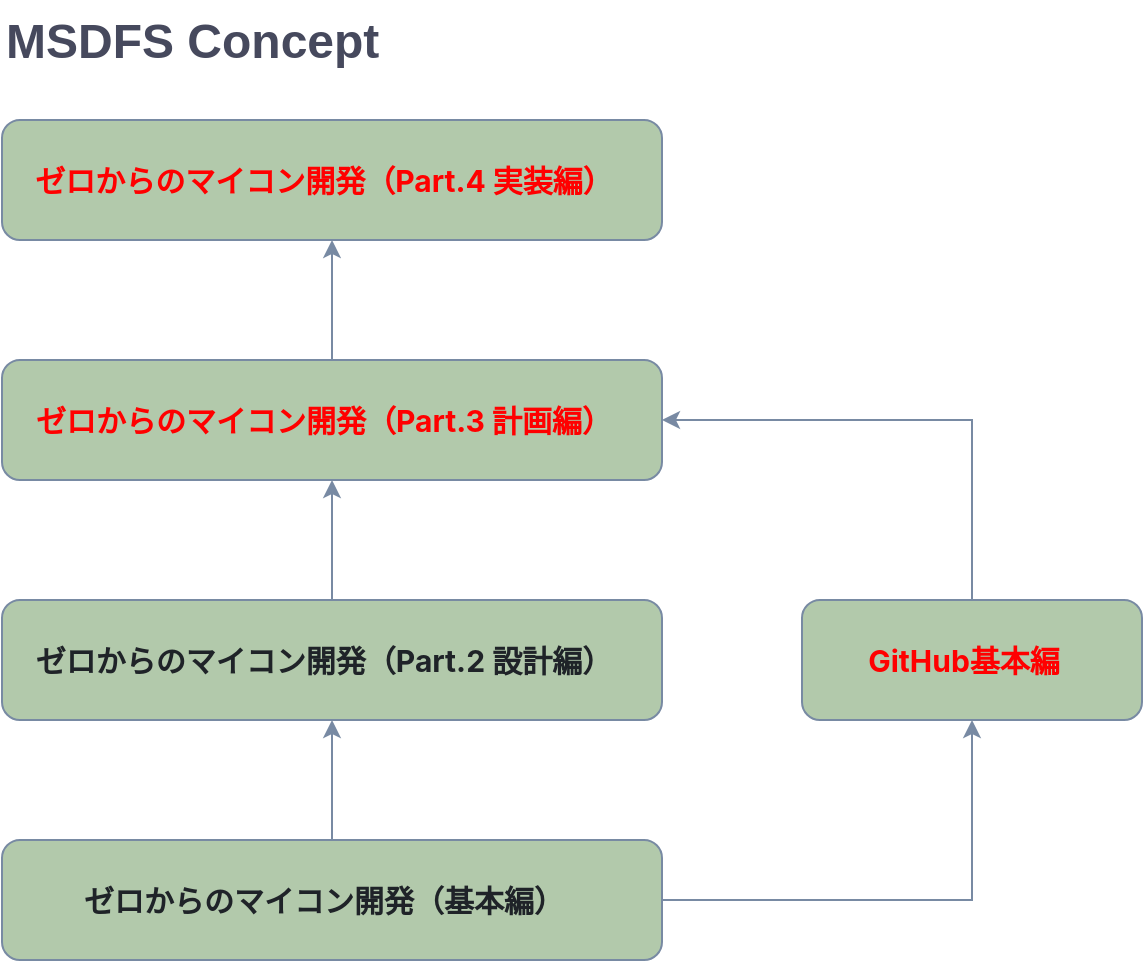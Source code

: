 <mxfile version="28.0.6" pages="3">
  <diagram name="Concept" id="gyDN8xmJq9cGO3GvEnbL">
    <mxGraphModel dx="1426" dy="841" grid="1" gridSize="10" guides="1" tooltips="1" connect="1" arrows="1" fold="1" page="1" pageScale="1" pageWidth="1100" pageHeight="850" background="none" math="0" shadow="0">
      <root>
        <mxCell id="iCJ9TH8GzqM0QcMqVKSq-0" />
        <mxCell id="iCJ9TH8GzqM0QcMqVKSq-1" parent="iCJ9TH8GzqM0QcMqVKSq-0" />
        <mxCell id="iCJ9TH8GzqM0QcMqVKSq-10" value="&lt;h1 style=&quot;margin-top: 0px;&quot;&gt;MSDFS Concept&lt;/h1&gt;" style="text;html=1;whiteSpace=wrap;overflow=hidden;rounded=1;labelBackgroundColor=none;fontColor=#46495D;" vertex="1" parent="iCJ9TH8GzqM0QcMqVKSq-1">
          <mxGeometry x="40" y="20" width="380" height="50" as="geometry" />
        </mxCell>
        <mxCell id="RgOVxA6ob6zA1to62i2F-9" value="" style="edgeStyle=orthogonalEdgeStyle;rounded=0;orthogonalLoop=1;jettySize=auto;html=1;strokeColor=#788AA3;fontColor=#46495D;fillColor=#B2C9AB;" edge="1" parent="iCJ9TH8GzqM0QcMqVKSq-1" source="RgOVxA6ob6zA1to62i2F-2" target="RgOVxA6ob6zA1to62i2F-3">
          <mxGeometry relative="1" as="geometry" />
        </mxCell>
        <mxCell id="RgOVxA6ob6zA1to62i2F-12" value="" style="edgeStyle=orthogonalEdgeStyle;rounded=0;orthogonalLoop=1;jettySize=auto;html=1;strokeColor=#788AA3;fontColor=#46495D;fillColor=#B2C9AB;" edge="1" parent="iCJ9TH8GzqM0QcMqVKSq-1" source="RgOVxA6ob6zA1to62i2F-2" target="RgOVxA6ob6zA1to62i2F-7">
          <mxGeometry relative="1" as="geometry" />
        </mxCell>
        <mxCell id="RgOVxA6ob6zA1to62i2F-2" value="&lt;h2 class=&quot;Box-sc-g0xbh4-0 gDzpXv prc-PageHeader-Title-LKOsd HeaderViewer-module__PageHeader_Title--FtJ26 prc-Heading-Heading-6CmGO&quot; data-component=&quot;PH_Title&quot; data-hidden=&quot;false&quot; style=&quot;box-sizing: border-box; margin: 0px; order: 1; line-height: 1.429; color: rgb(31, 35, 40); font-family: -apple-system, BlinkMacSystemFont, &amp;quot;Segoe UI&amp;quot;, &amp;quot;Noto Sans&amp;quot;, Helvetica, Arial, sans-serif, &amp;quot;Apple Color Emoji&amp;quot;, &amp;quot;Segoe UI Emoji&amp;quot;; text-align: start; --custom-font-size: 2rem;&quot;&gt;&lt;bdi class=&quot;Box-sc-g0xbh4-0 hjDqIa markdown-title HeaderViewer-module__VerifiedHTMLBox--EQCNM&quot; data-testid=&quot;issue-title&quot; style=&quot;box-sizing: border-box; display: inline; word-break: break-word; margin-right: 8px;&quot;&gt;ゼロからのマイコン開発（基本編）&lt;/bdi&gt;&lt;/h2&gt;" style="rounded=1;whiteSpace=wrap;html=1;fontSize=10;fillColor=#B2C9AB;strokeColor=#788AA3;labelBackgroundColor=none;fontColor=#46495D;fontStyle=1" vertex="1" parent="iCJ9TH8GzqM0QcMqVKSq-1">
          <mxGeometry x="40" y="440" width="330" height="60" as="geometry" />
        </mxCell>
        <mxCell id="RgOVxA6ob6zA1to62i2F-10" value="" style="edgeStyle=orthogonalEdgeStyle;rounded=0;orthogonalLoop=1;jettySize=auto;html=1;strokeColor=#788AA3;fontColor=#46495D;fillColor=#B2C9AB;" edge="1" parent="iCJ9TH8GzqM0QcMqVKSq-1" source="RgOVxA6ob6zA1to62i2F-3" target="RgOVxA6ob6zA1to62i2F-4">
          <mxGeometry relative="1" as="geometry" />
        </mxCell>
        <mxCell id="RgOVxA6ob6zA1to62i2F-3" value="&lt;h2 class=&quot;Box-sc-g0xbh4-0 gDzpXv prc-PageHeader-Title-LKOsd HeaderViewer-module__PageHeader_Title--FtJ26 prc-Heading-Heading-6CmGO&quot; data-component=&quot;PH_Title&quot; data-hidden=&quot;false&quot; style=&quot;box-sizing: border-box; margin: 0px; order: 1; line-height: 1.429; color: rgb(31, 35, 40); font-family: -apple-system, BlinkMacSystemFont, &amp;quot;Segoe UI&amp;quot;, &amp;quot;Noto Sans&amp;quot;, Helvetica, Arial, sans-serif, &amp;quot;Apple Color Emoji&amp;quot;, &amp;quot;Segoe UI Emoji&amp;quot;; text-align: start; --custom-font-size: 2rem;&quot;&gt;&lt;bdi class=&quot;Box-sc-g0xbh4-0 hjDqIa markdown-title HeaderViewer-module__VerifiedHTMLBox--EQCNM&quot; data-testid=&quot;issue-title&quot; style=&quot;box-sizing: border-box; display: inline; word-break: break-word; margin-right: 8px;&quot;&gt;ゼロからのマイコン開発（Part.2 設計編）&lt;/bdi&gt;&lt;/h2&gt;" style="rounded=1;whiteSpace=wrap;html=1;fontSize=10;fillColor=#B2C9AB;strokeColor=#788AA3;labelBackgroundColor=none;fontColor=#46495D;fontStyle=1" vertex="1" parent="iCJ9TH8GzqM0QcMqVKSq-1">
          <mxGeometry x="40" y="320" width="330" height="60" as="geometry" />
        </mxCell>
        <mxCell id="RgOVxA6ob6zA1to62i2F-11" value="" style="edgeStyle=orthogonalEdgeStyle;rounded=0;orthogonalLoop=1;jettySize=auto;html=1;strokeColor=#788AA3;fontColor=#46495D;fillColor=#B2C9AB;" edge="1" parent="iCJ9TH8GzqM0QcMqVKSq-1" source="RgOVxA6ob6zA1to62i2F-4" target="RgOVxA6ob6zA1to62i2F-5">
          <mxGeometry relative="1" as="geometry" />
        </mxCell>
        <mxCell id="RgOVxA6ob6zA1to62i2F-4" value="&lt;h2 style=&quot;box-sizing: border-box; margin: 0px; order: 1; line-height: 1.429; font-family: -apple-system, BlinkMacSystemFont, &amp;quot;Segoe UI&amp;quot;, &amp;quot;Noto Sans&amp;quot;, Helvetica, Arial, sans-serif, &amp;quot;Apple Color Emoji&amp;quot;, &amp;quot;Segoe UI Emoji&amp;quot;; text-align: start; --custom-font-size: 2rem;&quot; data-hidden=&quot;false&quot; data-component=&quot;PH_Title&quot; class=&quot;Box-sc-g0xbh4-0 gDzpXv prc-PageHeader-Title-LKOsd HeaderViewer-module__PageHeader_Title--FtJ26 prc-Heading-Heading-6CmGO&quot;&gt;&lt;bdi style=&quot;box-sizing: border-box; display: inline; word-break: break-word; margin-right: 8px;&quot; data-testid=&quot;issue-title&quot; class=&quot;Box-sc-g0xbh4-0 hjDqIa markdown-title HeaderViewer-module__VerifiedHTMLBox--EQCNM&quot;&gt;ゼロからのマイコン開発（Part.3 計画編）&lt;/bdi&gt;&lt;/h2&gt;" style="rounded=1;whiteSpace=wrap;html=1;fontSize=10;fillColor=#B2C9AB;strokeColor=#788AA3;labelBackgroundColor=none;fontColor=#FF0000;fontStyle=1" vertex="1" parent="iCJ9TH8GzqM0QcMqVKSq-1">
          <mxGeometry x="40" y="200" width="330" height="60" as="geometry" />
        </mxCell>
        <mxCell id="RgOVxA6ob6zA1to62i2F-5" value="&lt;h2 class=&quot;Box-sc-g0xbh4-0 gDzpXv prc-PageHeader-Title-LKOsd HeaderViewer-module__PageHeader_Title--FtJ26 prc-Heading-Heading-6CmGO&quot; data-component=&quot;PH_Title&quot; data-hidden=&quot;false&quot; style=&quot;box-sizing: border-box; margin: 0px; order: 1; line-height: 1.429; font-family: -apple-system, BlinkMacSystemFont, &amp;quot;Segoe UI&amp;quot;, &amp;quot;Noto Sans&amp;quot;, Helvetica, Arial, sans-serif, &amp;quot;Apple Color Emoji&amp;quot;, &amp;quot;Segoe UI Emoji&amp;quot;; text-align: start; --custom-font-size: 2rem;&quot;&gt;&lt;bdi class=&quot;Box-sc-g0xbh4-0 hjDqIa markdown-title HeaderViewer-module__VerifiedHTMLBox--EQCNM&quot; data-testid=&quot;issue-title&quot; style=&quot;box-sizing: border-box; display: inline; word-break: break-word; margin-right: 8px;&quot;&gt;ゼロからのマイコン開発（Part.4 実装編）&lt;/bdi&gt;&lt;/h2&gt;" style="rounded=1;whiteSpace=wrap;html=1;fontSize=10;fillColor=#B2C9AB;strokeColor=#788AA3;labelBackgroundColor=none;fontColor=#FF0000;fontStyle=1" vertex="1" parent="iCJ9TH8GzqM0QcMqVKSq-1">
          <mxGeometry x="40" y="80" width="330" height="60" as="geometry" />
        </mxCell>
        <mxCell id="RgOVxA6ob6zA1to62i2F-14" style="edgeStyle=orthogonalEdgeStyle;rounded=0;orthogonalLoop=1;jettySize=auto;html=1;entryX=1;entryY=0.5;entryDx=0;entryDy=0;strokeColor=#788AA3;fontColor=#46495D;fillColor=#B2C9AB;" edge="1" parent="iCJ9TH8GzqM0QcMqVKSq-1" source="RgOVxA6ob6zA1to62i2F-7" target="RgOVxA6ob6zA1to62i2F-4">
          <mxGeometry relative="1" as="geometry">
            <Array as="points">
              <mxPoint x="525" y="230" />
            </Array>
          </mxGeometry>
        </mxCell>
        <mxCell id="RgOVxA6ob6zA1to62i2F-7" value="&lt;h2 style=&quot;box-sizing: border-box; margin: 0px; order: 1; line-height: 1.429; font-family: -apple-system, BlinkMacSystemFont, &amp;quot;Segoe UI&amp;quot;, &amp;quot;Noto Sans&amp;quot;, Helvetica, Arial, sans-serif, &amp;quot;Apple Color Emoji&amp;quot;, &amp;quot;Segoe UI Emoji&amp;quot;; text-align: start; --custom-font-size: 2rem;&quot; data-hidden=&quot;false&quot; data-component=&quot;PH_Title&quot; class=&quot;Box-sc-g0xbh4-0 gDzpXv prc-PageHeader-Title-LKOsd HeaderViewer-module__PageHeader_Title--FtJ26 prc-Heading-Heading-6CmGO&quot;&gt;&lt;bdi style=&quot;box-sizing: border-box; display: inline; word-break: break-word; margin-right: 8px;&quot; data-testid=&quot;issue-title&quot; class=&quot;Box-sc-g0xbh4-0 hjDqIa markdown-title HeaderViewer-module__VerifiedHTMLBox--EQCNM&quot;&gt;GitHub基本編&lt;/bdi&gt;&lt;/h2&gt;" style="rounded=1;whiteSpace=wrap;html=1;fontSize=10;fillColor=#B2C9AB;strokeColor=#788AA3;labelBackgroundColor=none;fontColor=#FF0000;fontStyle=1" vertex="1" parent="iCJ9TH8GzqM0QcMqVKSq-1">
          <mxGeometry x="440" y="320" width="170" height="60" as="geometry" />
        </mxCell>
      </root>
    </mxGraphModel>
  </diagram>
  <diagram name="HCD" id="13e1069c-82ec-6db2-03f1-153e76fe0fe0">
    <mxGraphModel dx="1426" dy="841" grid="1" gridSize="10" guides="1" tooltips="1" connect="1" arrows="1" fold="1" page="1" pageScale="1" pageWidth="1100" pageHeight="850" background="none" math="0" shadow="0">
      <root>
        <mxCell id="0" />
        <mxCell id="1" parent="0" />
        <mxCell id="c04L4ZITfjTPw2QW9u5T-43" value="&lt;h1 style=&quot;margin-top: 0px;&quot;&gt;MCU Hardware Concept Model&lt;/h1&gt;" style="text;html=1;whiteSpace=wrap;overflow=hidden;rounded=0;" parent="1" vertex="1">
          <mxGeometry x="40" y="20" width="380" height="50" as="geometry" />
        </mxCell>
        <mxCell id="vPWLyh52lt6zzSOhZWYh-5" value="" style="edgeStyle=orthogonalEdgeStyle;rounded=0;orthogonalLoop=1;jettySize=auto;html=1;startArrow=block;startFill=1;endArrow=block;endFill=1;" parent="1" source="vPWLyh52lt6zzSOhZWYh-1" target="vPWLyh52lt6zzSOhZWYh-3" edge="1">
          <mxGeometry relative="1" as="geometry" />
        </mxCell>
        <mxCell id="vPWLyh52lt6zzSOhZWYh-1" value="MCU" style="shape=folder;fontStyle=1;tabWidth=110;tabHeight=30;tabPosition=left;html=1;boundedLbl=1;labelInHeader=1;container=1;collapsible=0;recursiveResize=0;whiteSpace=wrap;" parent="1" vertex="1">
          <mxGeometry x="40" y="80" width="160" height="100" as="geometry" />
        </mxCell>
        <mxCell id="vPWLyh52lt6zzSOhZWYh-2" value="ARM CoreM0+" style="html=1;whiteSpace=wrap;" parent="vPWLyh52lt6zzSOhZWYh-1" vertex="1">
          <mxGeometry width="110" height="30" relative="1" as="geometry">
            <mxPoint x="24" y="50" as="offset" />
          </mxGeometry>
        </mxCell>
        <mxCell id="vPWLyh52lt6zzSOhZWYh-12" value="" style="edgeStyle=orthogonalEdgeStyle;rounded=0;orthogonalLoop=1;jettySize=auto;html=1;startArrow=block;startFill=1;endArrow=block;endFill=1;" parent="1" source="vPWLyh52lt6zzSOhZWYh-3" target="vPWLyh52lt6zzSOhZWYh-8" edge="1">
          <mxGeometry relative="1" as="geometry" />
        </mxCell>
        <mxCell id="vPWLyh52lt6zzSOhZWYh-3" value="Memory" style="shape=folder;fontStyle=1;tabWidth=110;tabHeight=30;tabPosition=left;html=1;boundedLbl=1;labelInHeader=1;container=1;collapsible=0;recursiveResize=0;whiteSpace=wrap;" parent="1" vertex="1">
          <mxGeometry x="320" y="80" width="160" height="180" as="geometry" />
        </mxCell>
        <mxCell id="vPWLyh52lt6zzSOhZWYh-4" value="Register" style="html=1;whiteSpace=wrap;" parent="vPWLyh52lt6zzSOhZWYh-3" vertex="1">
          <mxGeometry width="110" height="30" relative="1" as="geometry">
            <mxPoint x="24" y="50" as="offset" />
          </mxGeometry>
        </mxCell>
        <mxCell id="vPWLyh52lt6zzSOhZWYh-6" value="SRAM" style="html=1;whiteSpace=wrap;" parent="vPWLyh52lt6zzSOhZWYh-3" vertex="1">
          <mxGeometry width="110" height="30" relative="1" as="geometry">
            <mxPoint x="24" y="90" as="offset" />
          </mxGeometry>
        </mxCell>
        <mxCell id="vPWLyh52lt6zzSOhZWYh-7" value="FLASH" style="html=1;whiteSpace=wrap;" parent="vPWLyh52lt6zzSOhZWYh-3" vertex="1">
          <mxGeometry width="110" height="30" relative="1" as="geometry">
            <mxPoint x="24" y="130" as="offset" />
          </mxGeometry>
        </mxCell>
        <mxCell id="vPWLyh52lt6zzSOhZWYh-8" value="Peripherals" style="shape=folder;fontStyle=1;tabWidth=110;tabHeight=30;tabPosition=left;html=1;boundedLbl=1;labelInHeader=1;container=1;collapsible=0;recursiveResize=0;whiteSpace=wrap;" parent="1" vertex="1">
          <mxGeometry x="600" y="80" width="160" height="180" as="geometry" />
        </mxCell>
        <mxCell id="vPWLyh52lt6zzSOhZWYh-9" value="GPIO" style="html=1;whiteSpace=wrap;" parent="vPWLyh52lt6zzSOhZWYh-8" vertex="1">
          <mxGeometry width="110" height="30" relative="1" as="geometry">
            <mxPoint x="24" y="50" as="offset" />
          </mxGeometry>
        </mxCell>
        <mxCell id="vPWLyh52lt6zzSOhZWYh-10" value="TIM" style="html=1;whiteSpace=wrap;" parent="vPWLyh52lt6zzSOhZWYh-8" vertex="1">
          <mxGeometry width="110" height="30" relative="1" as="geometry">
            <mxPoint x="24" y="90" as="offset" />
          </mxGeometry>
        </mxCell>
        <mxCell id="vPWLyh52lt6zzSOhZWYh-11" value="UART" style="html=1;whiteSpace=wrap;" parent="vPWLyh52lt6zzSOhZWYh-8" vertex="1">
          <mxGeometry width="110" height="30" relative="1" as="geometry">
            <mxPoint x="24" y="130" as="offset" />
          </mxGeometry>
        </mxCell>
        <mxCell id="vPWLyh52lt6zzSOhZWYh-13" value="" style="edgeStyle=orthogonalEdgeStyle;rounded=0;orthogonalLoop=1;jettySize=auto;html=1;startArrow=block;startFill=1;endArrow=block;endFill=1;" parent="1" edge="1">
          <mxGeometry relative="1" as="geometry">
            <mxPoint x="40" y="280" as="sourcePoint" />
            <mxPoint x="300" y="280" as="targetPoint" />
          </mxGeometry>
        </mxCell>
        <mxCell id="vPWLyh52lt6zzSOhZWYh-14" value="BUS, e.g., IOPORT,AHB, APB, System, DMA." style="text;html=1;align=center;verticalAlign=middle;whiteSpace=wrap;rounded=0;" parent="1" vertex="1">
          <mxGeometry x="40" y="290" width="270" height="30" as="geometry" />
        </mxCell>
      </root>
    </mxGraphModel>
  </diagram>
  <diagram name="SCD" id="J-Bd_j0rxy2oPNWF3FvJ">
    <mxGraphModel dx="1434" dy="844" grid="1" gridSize="10" guides="1" tooltips="1" connect="1" arrows="1" fold="1" page="1" pageScale="1" pageWidth="1100" pageHeight="850" background="none" math="0" shadow="0">
      <root>
        <mxCell id="t-YoSb7FIt-wNIy6U0vz-0" />
        <mxCell id="t-YoSb7FIt-wNIy6U0vz-1" parent="t-YoSb7FIt-wNIy6U0vz-0" />
        <mxCell id="t-YoSb7FIt-wNIy6U0vz-2" value="Memory" style="shape=umlLifeline;perimeter=lifelinePerimeter;whiteSpace=wrap;html=1;container=1;collapsible=0;recursiveResize=0;outlineConnect=0;rounded=1;shadow=0;comic=0;labelBackgroundColor=none;strokeWidth=1;fontFamily=Verdana;fontSize=12;align=center;" vertex="1" parent="t-YoSb7FIt-wNIy6U0vz-1">
          <mxGeometry x="360" y="122" width="100" height="219" as="geometry" />
        </mxCell>
        <mxCell id="t-YoSb7FIt-wNIy6U0vz-20" value="" style="html=1;points=[];perimeter=orthogonalPerimeter;rounded=0;shadow=0;comic=0;labelBackgroundColor=none;strokeWidth=1;fontFamily=Verdana;fontSize=12;align=center;" vertex="1" parent="t-YoSb7FIt-wNIy6U0vz-2">
          <mxGeometry x="45" y="81" width="10" height="21" as="geometry" />
        </mxCell>
        <mxCell id="t-YoSb7FIt-wNIy6U0vz-3" value="GPIOF" style="shape=umlLifeline;perimeter=lifelinePerimeter;whiteSpace=wrap;html=1;container=1;collapsible=0;recursiveResize=0;outlineConnect=0;rounded=1;shadow=0;comic=0;labelBackgroundColor=none;strokeWidth=1;fontFamily=Verdana;fontSize=12;align=center;" vertex="1" parent="t-YoSb7FIt-wNIy6U0vz-1">
          <mxGeometry x="591" y="122" width="100" height="219" as="geometry" />
        </mxCell>
        <mxCell id="t-YoSb7FIt-wNIy6U0vz-11" value="Update [0x5000 1400 - 17FF]" style="endArrow=none;endFill=0;endSize=12;html=1;rounded=0;exitX=0.5;exitY=0.933;exitDx=0;exitDy=0;exitPerimeter=0;startFill=0;" edge="1" parent="t-YoSb7FIt-wNIy6U0vz-3">
          <mxGeometry x="0.003" width="160" relative="1" as="geometry">
            <mxPoint x="49" y="136" as="sourcePoint" />
            <mxPoint x="-176" y="136.01" as="targetPoint" />
            <mxPoint as="offset" />
          </mxGeometry>
        </mxCell>
        <mxCell id="YYZ_FA172tAhD1S2uNox-22" value="" style="html=1;points=[];perimeter=orthogonalPerimeter;rounded=0;shadow=0;comic=0;labelBackgroundColor=none;strokeWidth=1;fontFamily=Verdana;fontSize=12;align=center;" vertex="1" parent="t-YoSb7FIt-wNIy6U0vz-3">
          <mxGeometry x="45" y="124" width="10" height="21" as="geometry" />
        </mxCell>
        <mxCell id="t-YoSb7FIt-wNIy6U0vz-8" value="MCU" style="shape=umlLifeline;perimeter=lifelinePerimeter;whiteSpace=wrap;html=1;container=1;collapsible=0;recursiveResize=0;outlineConnect=0;rounded=1;shadow=0;comic=0;labelBackgroundColor=none;strokeWidth=1;fontFamily=Verdana;fontSize=12;align=center;" vertex="1" parent="t-YoSb7FIt-wNIy6U0vz-1">
          <mxGeometry x="79" y="122" width="100" height="219" as="geometry" />
        </mxCell>
        <mxCell id="YYZ_FA172tAhD1S2uNox-2" value="" style="html=1;points=[[0,0,0,0,5],[0,1,0,0,-5],[1,0,0,0,5],[1,1,0,0,-5]];perimeter=orthogonalPerimeter;outlineConnect=0;targetShapes=umlLifeline;portConstraint=eastwest;newEdgeStyle={&quot;curved&quot;:0,&quot;rounded&quot;:0};" vertex="1" parent="t-YoSb7FIt-wNIy6U0vz-8">
          <mxGeometry x="45" y="68" width="10" height="42" as="geometry" />
        </mxCell>
        <mxCell id="YYZ_FA172tAhD1S2uNox-3" value="dispatch" style="html=1;verticalAlign=bottom;startArrow=oval;endArrow=block;startSize=8;curved=0;rounded=0;entryX=0;entryY=0;entryDx=0;entryDy=5;" edge="1" target="YYZ_FA172tAhD1S2uNox-2" parent="t-YoSb7FIt-wNIy6U0vz-8">
          <mxGeometry relative="1" as="geometry">
            <mxPoint x="-25" y="73" as="sourcePoint" />
          </mxGeometry>
        </mxCell>
        <mxCell id="t-YoSb7FIt-wNIy6U0vz-24" value="&lt;h1 style=&quot;margin-top: 0px;&quot;&gt;MCU Software Concept Model&lt;/h1&gt;" style="text;html=1;whiteSpace=wrap;overflow=hidden;rounded=0;" vertex="1" parent="t-YoSb7FIt-wNIy6U0vz-1">
          <mxGeometry x="40" y="20" width="380" height="50" as="geometry" />
        </mxCell>
        <mxCell id="YYZ_FA172tAhD1S2uNox-0" value="&lt;font&gt;- Polling (main, thread, 非同期)&lt;/font&gt;" style="text;html=1;align=left;verticalAlign=middle;whiteSpace=wrap;rounded=0;fontStyle=1;fontSize=15;" vertex="1" parent="t-YoSb7FIt-wNIy6U0vz-1">
          <mxGeometry x="40" y="81" width="360" height="30" as="geometry" />
        </mxCell>
        <mxCell id="YYZ_FA172tAhD1S2uNox-1" value="&lt;font&gt;- ISR (割り込み, handler, 同期)&lt;/font&gt;" style="text;html=1;align=left;verticalAlign=middle;whiteSpace=wrap;rounded=0;fontStyle=1;fontSize=15;" vertex="1" parent="t-YoSb7FIt-wNIy6U0vz-1">
          <mxGeometry x="40" y="361" width="380" height="30" as="geometry" />
        </mxCell>
        <mxCell id="YYZ_FA172tAhD1S2uNox-9" value="Read [0x5000 1400 - 17FF]" style="endArrow=block;dashed=1;endFill=0;endSize=12;html=1;rounded=0;" edge="1" parent="t-YoSb7FIt-wNIy6U0vz-1">
          <mxGeometry x="-0.063" y="10" width="160" relative="1" as="geometry">
            <mxPoint x="134" y="202" as="sourcePoint" />
            <mxPoint x="409" y="202" as="targetPoint" />
            <mxPoint as="offset" />
          </mxGeometry>
        </mxCell>
        <mxCell id="YYZ_FA172tAhD1S2uNox-10" value="Memory" style="shape=umlLifeline;perimeter=lifelinePerimeter;whiteSpace=wrap;html=1;container=1;collapsible=0;recursiveResize=0;outlineConnect=0;rounded=1;shadow=0;comic=0;labelBackgroundColor=none;strokeWidth=1;fontFamily=Verdana;fontSize=12;align=center;" vertex="1" parent="t-YoSb7FIt-wNIy6U0vz-1">
          <mxGeometry x="360" y="401" width="100" height="240" as="geometry" />
        </mxCell>
        <mxCell id="YYZ_FA172tAhD1S2uNox-11" value="" style="html=1;points=[];perimeter=orthogonalPerimeter;rounded=0;shadow=0;comic=0;labelBackgroundColor=none;strokeWidth=1;fontFamily=Verdana;fontSize=12;align=center;" vertex="1" parent="YYZ_FA172tAhD1S2uNox-10">
          <mxGeometry x="45" y="122" width="10" height="21" as="geometry" />
        </mxCell>
        <mxCell id="YYZ_FA172tAhD1S2uNox-42" value="TIM7 ISR [0x0000_0088]" style="endArrow=none;endFill=1;endSize=12;html=1;rounded=0;exitX=0.5;exitY=0.933;exitDx=0;exitDy=0;exitPerimeter=0;startFill=0;" edge="1" parent="YYZ_FA172tAhD1S2uNox-10">
          <mxGeometry x="0.003" width="160" relative="1" as="geometry">
            <mxPoint x="276" y="200" as="sourcePoint" />
            <mxPoint x="51" y="200.01" as="targetPoint" />
            <mxPoint as="offset" />
          </mxGeometry>
        </mxCell>
        <mxCell id="YYZ_FA172tAhD1S2uNox-13" value="TIM7" style="shape=umlLifeline;perimeter=lifelinePerimeter;whiteSpace=wrap;html=1;container=1;collapsible=0;recursiveResize=0;outlineConnect=0;rounded=1;shadow=0;comic=0;labelBackgroundColor=none;strokeWidth=1;fontFamily=Verdana;fontSize=12;align=center;" vertex="1" parent="t-YoSb7FIt-wNIy6U0vz-1">
          <mxGeometry x="591" y="401" width="100" height="240" as="geometry" />
        </mxCell>
        <mxCell id="YYZ_FA172tAhD1S2uNox-14" value="Timer Expired" style="endArrow=none;endFill=1;endSize=12;html=1;rounded=0;exitX=0.5;exitY=0.933;exitDx=0;exitDy=0;exitPerimeter=0;startFill=0;" edge="1" parent="YYZ_FA172tAhD1S2uNox-13">
          <mxGeometry x="0.003" width="160" relative="1" as="geometry">
            <mxPoint x="49" y="178" as="sourcePoint" />
            <mxPoint x="-176" y="178.01" as="targetPoint" />
            <mxPoint as="offset" />
          </mxGeometry>
        </mxCell>
        <mxCell id="YYZ_FA172tAhD1S2uNox-21" value="Start [0x5000 1400 - 17FF]" style="endArrow=none;endFill=1;endSize=12;html=1;rounded=0;exitX=0.5;exitY=0.933;exitDx=0;exitDy=0;exitPerimeter=0;startFill=0;" edge="1" parent="YYZ_FA172tAhD1S2uNox-13">
          <mxGeometry x="0.003" width="160" relative="1" as="geometry">
            <mxPoint x="49" y="132" as="sourcePoint" />
            <mxPoint x="-176" y="132.01" as="targetPoint" />
            <mxPoint as="offset" />
          </mxGeometry>
        </mxCell>
        <mxCell id="YYZ_FA172tAhD1S2uNox-23" value="" style="html=1;points=[];perimeter=orthogonalPerimeter;rounded=0;shadow=0;comic=0;labelBackgroundColor=none;strokeWidth=1;fontFamily=Verdana;fontSize=12;align=center;" vertex="1" parent="YYZ_FA172tAhD1S2uNox-13">
          <mxGeometry x="45" y="126" width="10" height="21" as="geometry" />
        </mxCell>
        <mxCell id="YYZ_FA172tAhD1S2uNox-35" value="" style="html=1;points=[];perimeter=orthogonalPerimeter;rounded=0;shadow=0;comic=0;labelBackgroundColor=none;strokeWidth=1;fontFamily=Verdana;fontSize=12;align=center;" vertex="1" parent="YYZ_FA172tAhD1S2uNox-13">
          <mxGeometry x="45" y="171" width="10" height="39" as="geometry" />
        </mxCell>
        <mxCell id="YYZ_FA172tAhD1S2uNox-15" value="MCU" style="shape=umlLifeline;perimeter=lifelinePerimeter;whiteSpace=wrap;html=1;container=1;collapsible=0;recursiveResize=0;outlineConnect=0;rounded=1;shadow=0;comic=0;labelBackgroundColor=none;strokeWidth=1;fontFamily=Verdana;fontSize=12;align=center;" vertex="1" parent="t-YoSb7FIt-wNIy6U0vz-1">
          <mxGeometry x="79" y="401" width="100" height="240" as="geometry" />
        </mxCell>
        <mxCell id="YYZ_FA172tAhD1S2uNox-16" value="" style="html=1;points=[[0,0,0,0,5],[0,1,0,0,-5],[1,0,0,0,5],[1,1,0,0,-5]];perimeter=orthogonalPerimeter;outlineConnect=0;targetShapes=umlLifeline;portConstraint=eastwest;newEdgeStyle={&quot;curved&quot;:0,&quot;rounded&quot;:0};" vertex="1" parent="YYZ_FA172tAhD1S2uNox-15">
          <mxGeometry x="45" y="109" width="10" height="42" as="geometry" />
        </mxCell>
        <mxCell id="YYZ_FA172tAhD1S2uNox-17" value="dispatch" style="html=1;verticalAlign=bottom;startArrow=oval;endArrow=block;startSize=8;curved=0;rounded=0;entryX=0;entryY=0;entryDx=0;entryDy=5;" edge="1" parent="YYZ_FA172tAhD1S2uNox-15" target="YYZ_FA172tAhD1S2uNox-16">
          <mxGeometry relative="1" as="geometry">
            <mxPoint x="-25" y="114" as="sourcePoint" />
          </mxGeometry>
        </mxCell>
        <mxCell id="YYZ_FA172tAhD1S2uNox-39" value="entry" style="html=1;verticalAlign=bottom;startArrow=oval;endArrow=block;startSize=8;curved=0;rounded=0;entryX=0;entryY=0;entryDx=0;entryDy=5;" edge="1" parent="YYZ_FA172tAhD1S2uNox-15">
          <mxGeometry relative="1" as="geometry">
            <mxPoint x="-25" y="65" as="sourcePoint" />
            <mxPoint x="45" y="65" as="targetPoint" />
          </mxGeometry>
        </mxCell>
        <mxCell id="YYZ_FA172tAhD1S2uNox-18" value="Start [0x5000 1400 - 17FF]" style="endArrow=block;endFill=1;endSize=12;html=1;rounded=0;" edge="1" parent="t-YoSb7FIt-wNIy6U0vz-1">
          <mxGeometry x="-0.063" y="10" width="160" relative="1" as="geometry">
            <mxPoint x="134" y="522" as="sourcePoint" />
            <mxPoint x="409" y="522" as="targetPoint" />
            <mxPoint as="offset" />
          </mxGeometry>
        </mxCell>
        <mxCell id="YYZ_FA172tAhD1S2uNox-24" value="" style="html=1;points=[];perimeter=orthogonalPerimeter;rounded=0;shadow=0;comic=0;labelBackgroundColor=none;strokeWidth=1;fontFamily=Verdana;fontSize=12;align=center;" vertex="1" parent="t-YoSb7FIt-wNIy6U0vz-1">
          <mxGeometry x="406" y="251" width="10" height="21" as="geometry" />
        </mxCell>
        <mxCell id="YYZ_FA172tAhD1S2uNox-29" value="" style="html=1;points=[];perimeter=orthogonalPerimeter;rounded=0;shadow=0;comic=0;labelBackgroundColor=none;strokeWidth=1;fontFamily=Verdana;fontSize=12;align=center;" vertex="1" parent="t-YoSb7FIt-wNIy6U0vz-1">
          <mxGeometry x="406" y="291" width="10" height="21" as="geometry" />
        </mxCell>
        <mxCell id="YYZ_FA172tAhD1S2uNox-30" value="" style="html=1;points=[[0,0,0,0,5],[0,1,0,0,-5],[1,0,0,0,5],[1,1,0,0,-5]];perimeter=orthogonalPerimeter;outlineConnect=0;targetShapes=umlLifeline;portConstraint=eastwest;newEdgeStyle={&quot;curved&quot;:0,&quot;rounded&quot;:0};" vertex="1" parent="t-YoSb7FIt-wNIy6U0vz-1">
          <mxGeometry x="125" y="278" width="10" height="42" as="geometry" />
        </mxCell>
        <mxCell id="YYZ_FA172tAhD1S2uNox-31" value="dispatch" style="html=1;verticalAlign=bottom;startArrow=oval;endArrow=block;startSize=8;curved=0;rounded=0;entryX=0;entryY=0;entryDx=0;entryDy=5;" edge="1" parent="t-YoSb7FIt-wNIy6U0vz-1" target="YYZ_FA172tAhD1S2uNox-30">
          <mxGeometry relative="1" as="geometry">
            <mxPoint x="55" y="283" as="sourcePoint" />
          </mxGeometry>
        </mxCell>
        <mxCell id="YYZ_FA172tAhD1S2uNox-32" value="Read [0x5000 1400 - 17FF]" style="endArrow=block;dashed=1;endFill=0;endSize=12;html=1;rounded=0;" edge="1" parent="t-YoSb7FIt-wNIy6U0vz-1">
          <mxGeometry x="-0.063" y="10" width="160" relative="1" as="geometry">
            <mxPoint x="135" y="290" as="sourcePoint" />
            <mxPoint x="410" y="290" as="targetPoint" />
            <mxPoint as="offset" />
          </mxGeometry>
        </mxCell>
        <mxCell id="YYZ_FA172tAhD1S2uNox-34" value="" style="html=1;points=[];perimeter=orthogonalPerimeter;rounded=0;shadow=0;comic=0;labelBackgroundColor=none;strokeWidth=1;fontFamily=Verdana;fontSize=12;align=center;" vertex="1" parent="t-YoSb7FIt-wNIy6U0vz-1">
          <mxGeometry x="406" y="571" width="10" height="40" as="geometry" />
        </mxCell>
        <mxCell id="YYZ_FA172tAhD1S2uNox-36" value="Implement TIM7 ISR [&lt;span style=&quot;color: rgba(0, 0, 0, 0); font-family: monospace; font-size: 0px; text-align: start; background-color: rgb(251, 251, 251);&quot;&gt;&lt;span style=&quot;color: rgb(0, 0, 0); font-family: Helvetica; font-size: 11px; text-align: center; background-color: rgb(255, 255, 255);&quot;&gt;0x0000_0088]&lt;/span&gt;%3CmxGraphModel%3E%3Croot%3E%3CmxCell%20id%3D%220%22%2F%3E%3CmxCell%20id%3D%221%22%20parent%3D%220%22%2F%3E%3CmxCell%20id%3D%222%22%20value%3D%22%22%20style%3D%22html%3D1%3Bpoints%3D%5B%5D%3Bperimeter%3DorthogonalPerimeter%3Brounded%3D0%3Bshadow%3D0%3Bcomic%3D0%3BlabelBackgroundColor%3Dnone%3BstrokeWidth%3D1%3BfontFamily%3DVerdana%3BfontSize%3D12%3Balign%3Dcenter%3B%22%20vertex%3D%221%22%20parent%3D%221%22%3E%3CmxGeometry%20x%3D%22636%22%20y%3D%22525%22%20width%3D%2210%22%20height%3D%2221%22%20as%3D%22geometry%22%2F%3E%3C%2FmxCell%3E%3C%2Froot%3E%3C%2FmxGraphModel%3E&lt;/span&gt;" style="endArrow=block;endFill=1;endSize=12;html=1;rounded=0;" edge="1" parent="t-YoSb7FIt-wNIy6U0vz-1">
          <mxGeometry width="160" relative="1" as="geometry">
            <mxPoint x="131" y="474" as="sourcePoint" />
            <mxPoint x="409.5" y="474" as="targetPoint" />
          </mxGeometry>
        </mxCell>
        <mxCell id="YYZ_FA172tAhD1S2uNox-40" value="" style="html=1;points=[[0,0,0,0,5],[0,1,0,0,-5],[1,0,0,0,5],[1,1,0,0,-5]];perimeter=orthogonalPerimeter;outlineConnect=0;targetShapes=umlLifeline;portConstraint=eastwest;newEdgeStyle={&quot;curved&quot;:0,&quot;rounded&quot;:0};" vertex="1" parent="t-YoSb7FIt-wNIy6U0vz-1">
          <mxGeometry x="124" y="461" width="10" height="30" as="geometry" />
        </mxCell>
      </root>
    </mxGraphModel>
  </diagram>
</mxfile>
